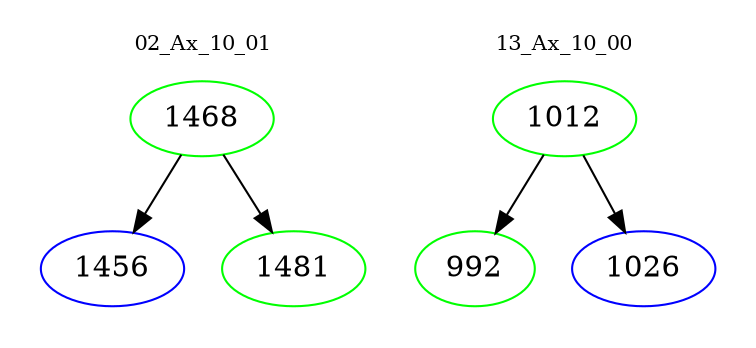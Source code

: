 digraph{
subgraph cluster_0 {
color = white
label = "02_Ax_10_01";
fontsize=10;
T0_1468 [label="1468", color="green"]
T0_1468 -> T0_1456 [color="black"]
T0_1456 [label="1456", color="blue"]
T0_1468 -> T0_1481 [color="black"]
T0_1481 [label="1481", color="green"]
}
subgraph cluster_1 {
color = white
label = "13_Ax_10_00";
fontsize=10;
T1_1012 [label="1012", color="green"]
T1_1012 -> T1_992 [color="black"]
T1_992 [label="992", color="green"]
T1_1012 -> T1_1026 [color="black"]
T1_1026 [label="1026", color="blue"]
}
}
